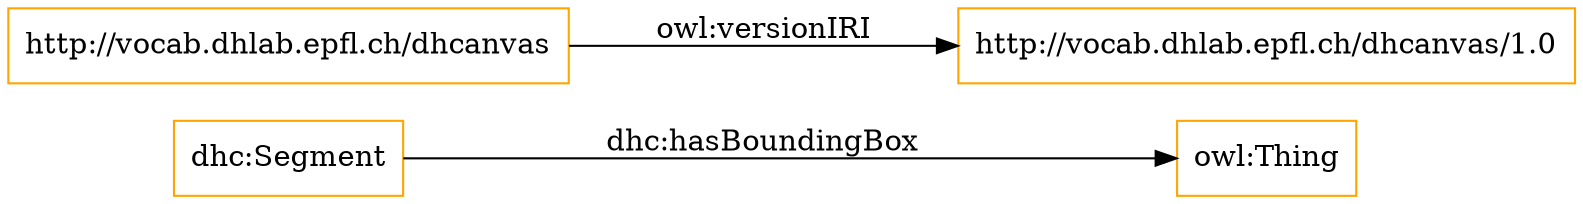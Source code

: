 digraph ar2dtool_diagram { 
rankdir=LR;
size="1501"
node [shape = rectangle, color="orange"]; "dhc:Segment" ; /*classes style*/
	"http://vocab.dhlab.epfl.ch/dhcanvas" -> "http://vocab.dhlab.epfl.ch/dhcanvas/1.0" [ label = "owl:versionIRI" ];
	"dhc:Segment" -> "owl:Thing" [ label = "dhc:hasBoundingBox" ];

}

